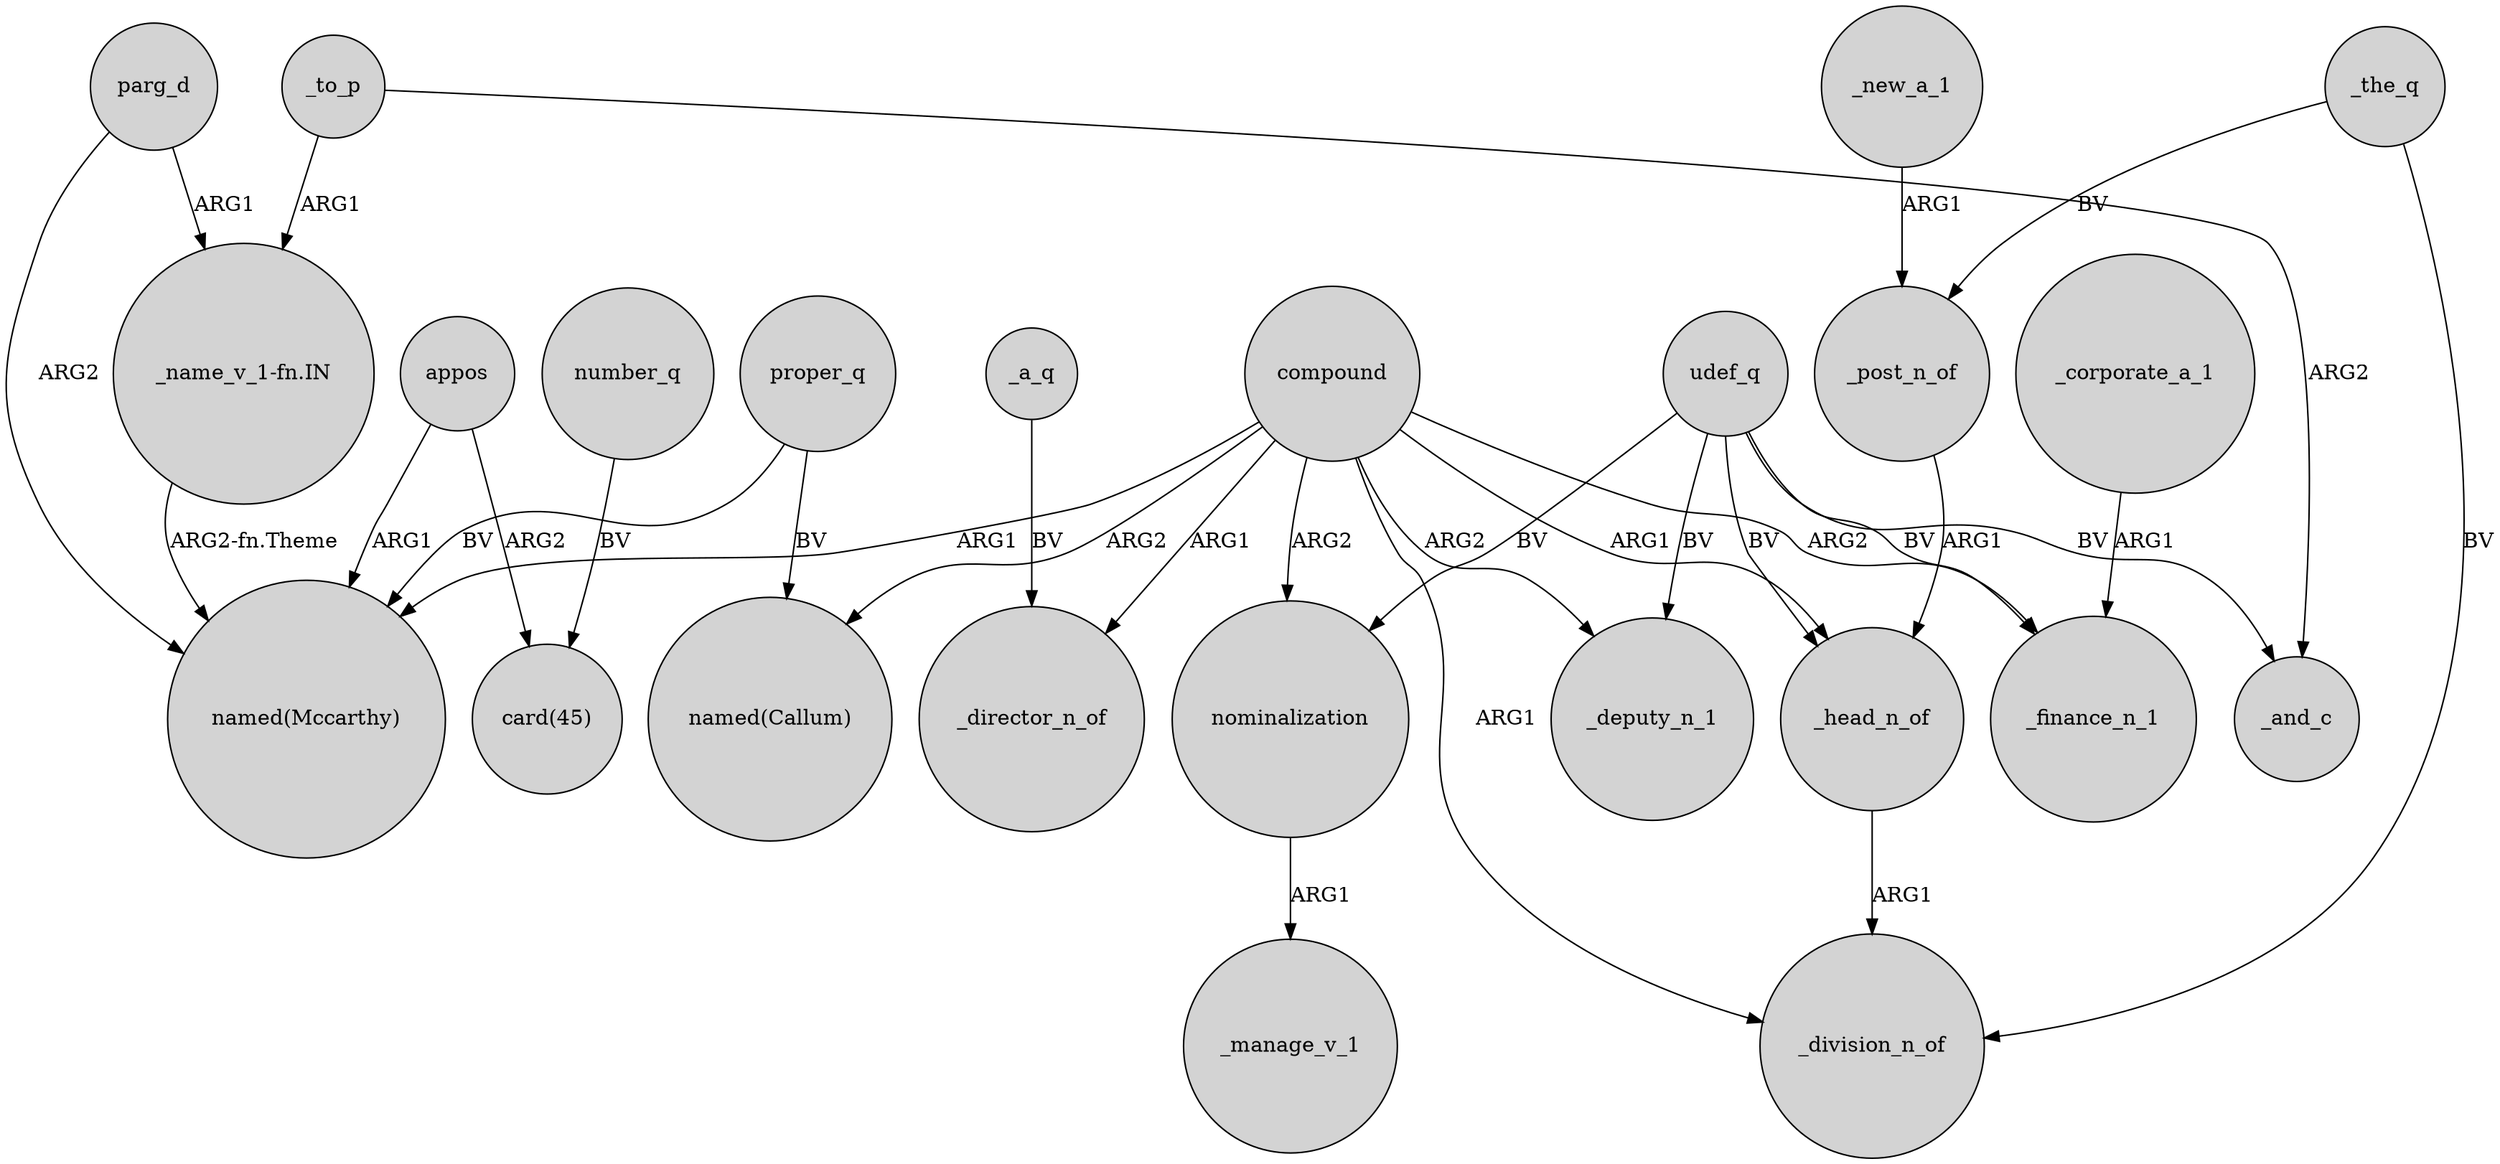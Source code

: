 digraph {
	node [shape=circle style=filled]
	compound -> "named(Mccarthy)" [label=ARG1]
	"_name_v_1-fn.IN" -> "named(Mccarthy)" [label="ARG2-fn.Theme"]
	appos -> "named(Mccarthy)" [label=ARG1]
	udef_q -> _finance_n_1 [label=BV]
	parg_d -> "named(Mccarthy)" [label=ARG2]
	compound -> _deputy_n_1 [label=ARG2]
	compound -> _head_n_of [label=ARG1]
	compound -> "named(Callum)" [label=ARG2]
	appos -> "card(45)" [label=ARG2]
	compound -> _finance_n_1 [label=ARG2]
	compound -> nominalization [label=ARG2]
	_to_p -> _and_c [label=ARG2]
	_new_a_1 -> _post_n_of [label=ARG1]
	_corporate_a_1 -> _finance_n_1 [label=ARG1]
	udef_q -> _deputy_n_1 [label=BV]
	udef_q -> _head_n_of [label=BV]
	_to_p -> "_name_v_1-fn.IN" [label=ARG1]
	_post_n_of -> _head_n_of [label=ARG1]
	_a_q -> _director_n_of [label=BV]
	udef_q -> nominalization [label=BV]
	_head_n_of -> _division_n_of [label=ARG1]
	proper_q -> "named(Callum)" [label=BV]
	number_q -> "card(45)" [label=BV]
	_the_q -> _post_n_of [label=BV]
	compound -> _division_n_of [label=ARG1]
	udef_q -> _and_c [label=BV]
	compound -> _director_n_of [label=ARG1]
	nominalization -> _manage_v_1 [label=ARG1]
	proper_q -> "named(Mccarthy)" [label=BV]
	parg_d -> "_name_v_1-fn.IN" [label=ARG1]
	_the_q -> _division_n_of [label=BV]
}
